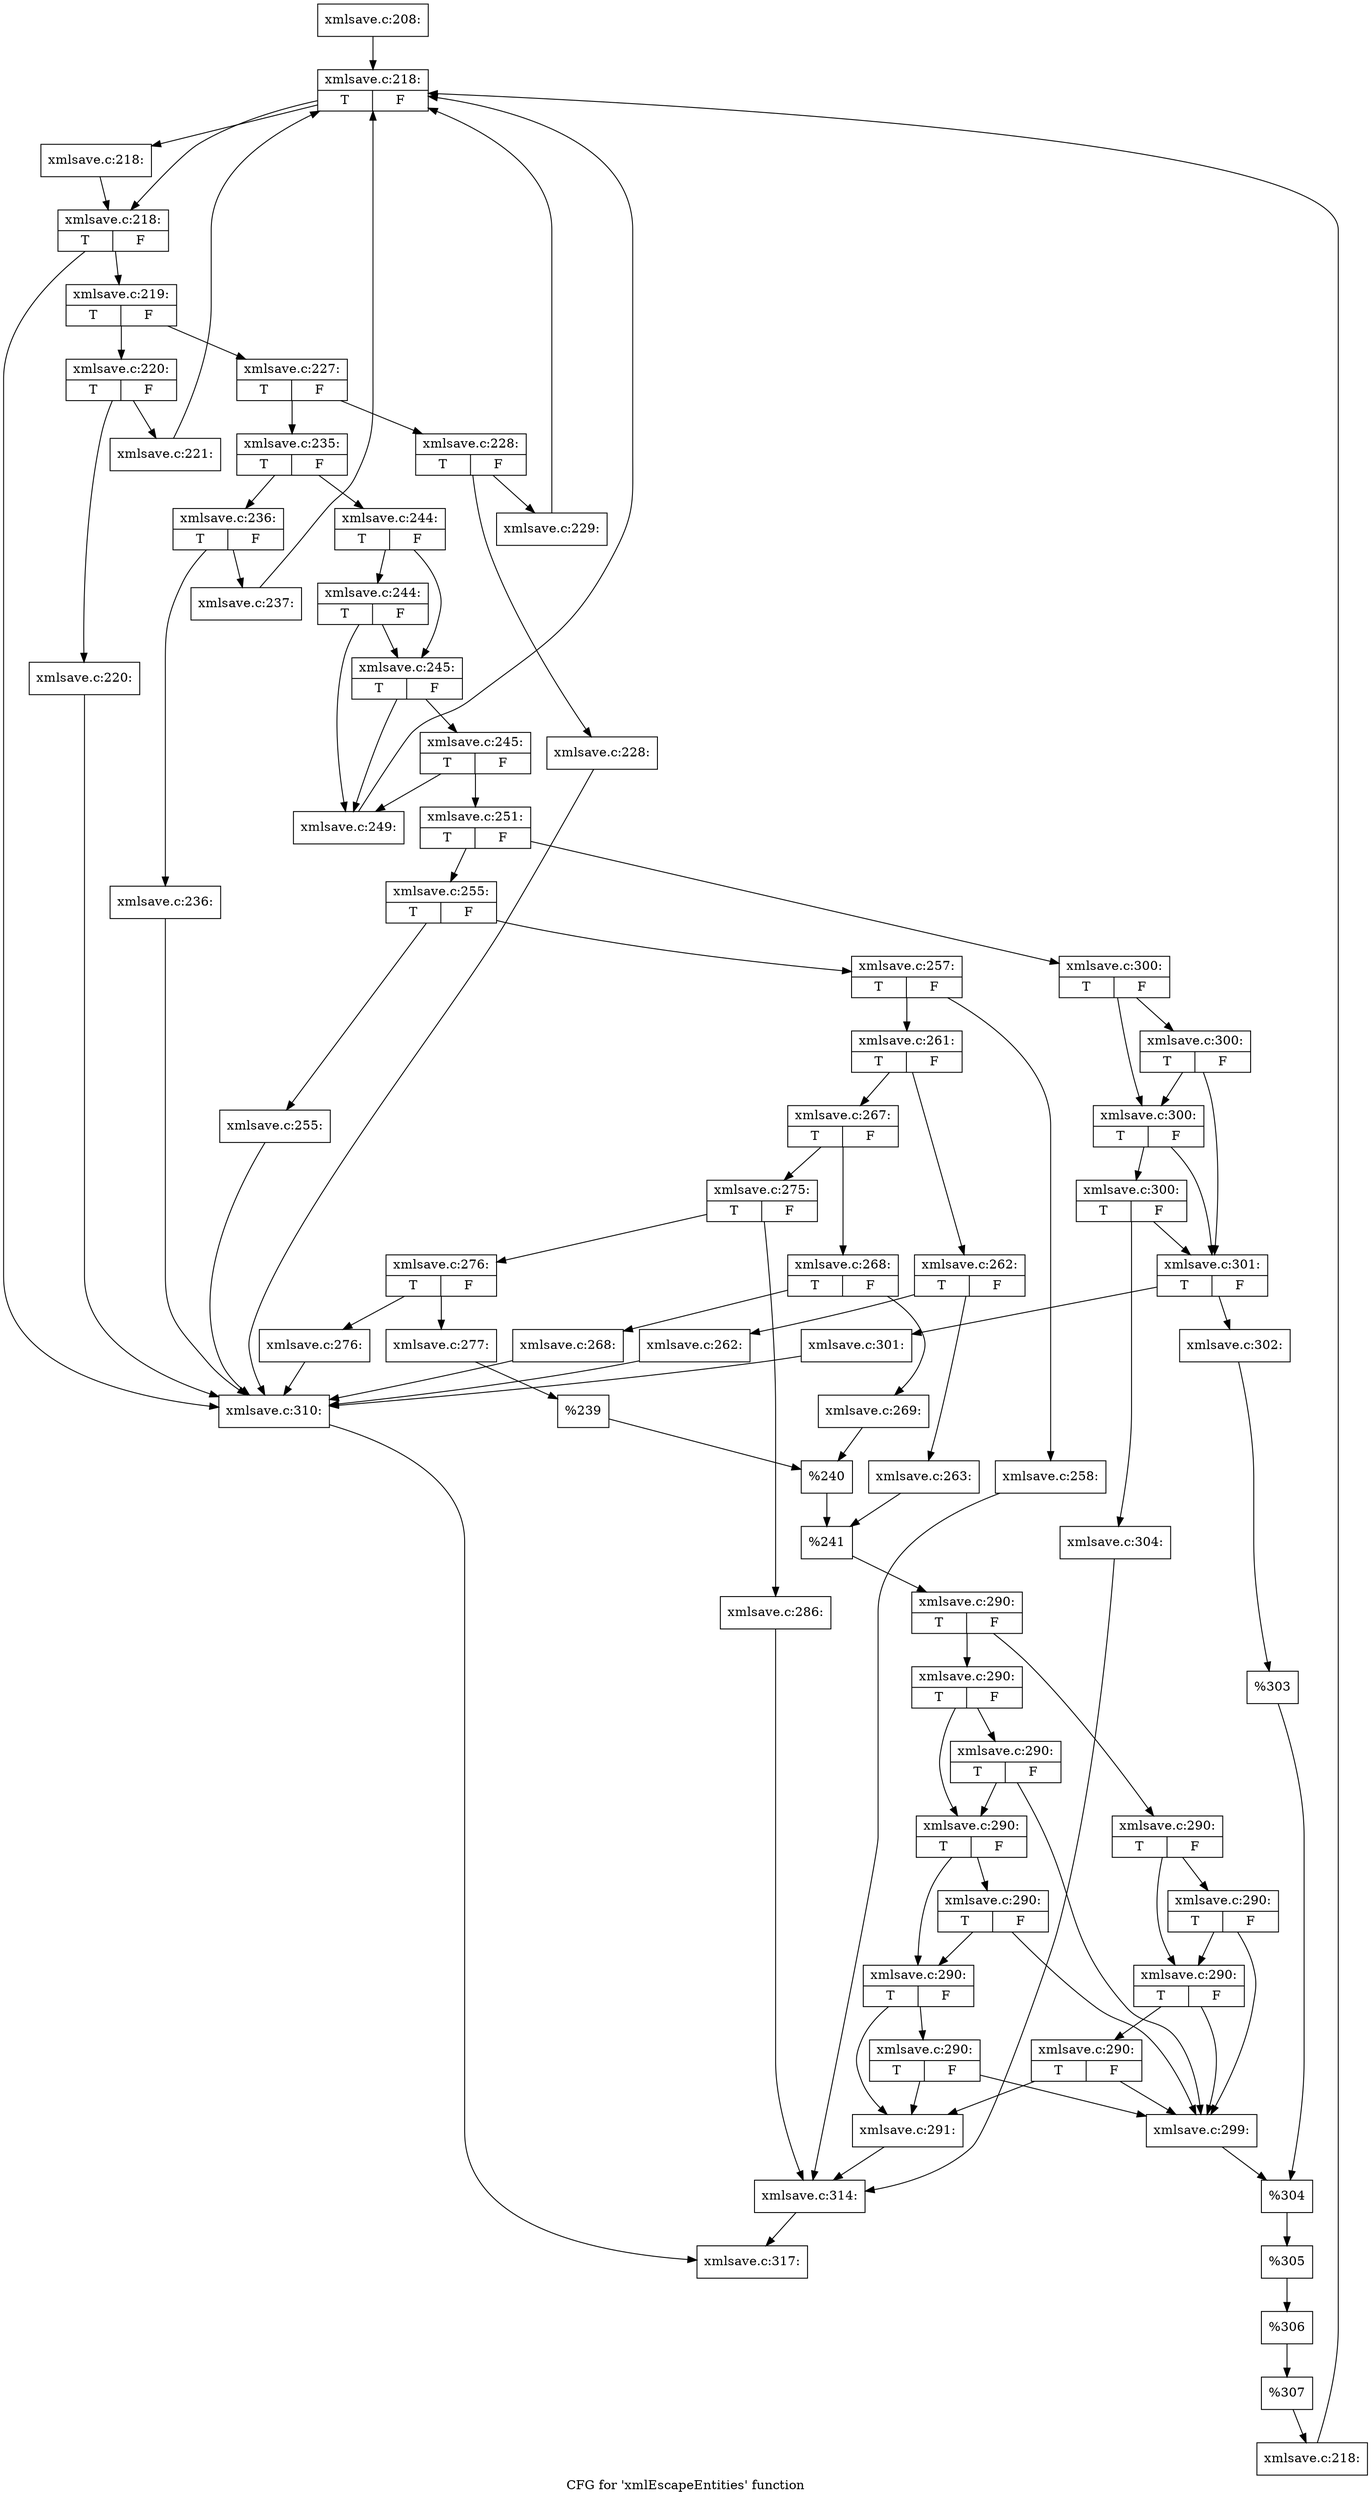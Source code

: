 digraph "CFG for 'xmlEscapeEntities' function" {
	label="CFG for 'xmlEscapeEntities' function";

	Node0x577df60 [shape=record,label="{xmlsave.c:208:}"];
	Node0x577df60 -> Node0x57e0c20;
	Node0x57e0c20 [shape=record,label="{xmlsave.c:218:|{<s0>T|<s1>F}}"];
	Node0x57e0c20 -> Node0x57e0f10;
	Node0x57e0c20 -> Node0x57e0ec0;
	Node0x57e0f10 [shape=record,label="{xmlsave.c:218:}"];
	Node0x57e0f10 -> Node0x57e0ec0;
	Node0x57e0ec0 [shape=record,label="{xmlsave.c:218:|{<s0>T|<s1>F}}"];
	Node0x57e0ec0 -> Node0x57e1430;
	Node0x57e0ec0 -> Node0x57e0e40;
	Node0x57e1430 [shape=record,label="{xmlsave.c:219:|{<s0>T|<s1>F}}"];
	Node0x57e1430 -> Node0x57e1620;
	Node0x57e1430 -> Node0x57e16c0;
	Node0x57e1620 [shape=record,label="{xmlsave.c:220:|{<s0>T|<s1>F}}"];
	Node0x57e1620 -> Node0x57e1b10;
	Node0x57e1620 -> Node0x57e1b60;
	Node0x57e1b10 [shape=record,label="{xmlsave.c:220:}"];
	Node0x57e1b10 -> Node0x57e0e40;
	Node0x57e1b60 [shape=record,label="{xmlsave.c:221:}"];
	Node0x57e1b60 -> Node0x57e0c20;
	Node0x57e16c0 [shape=record,label="{xmlsave.c:227:|{<s0>T|<s1>F}}"];
	Node0x57e16c0 -> Node0x57e30f0;
	Node0x57e16c0 -> Node0x57e3190;
	Node0x57e30f0 [shape=record,label="{xmlsave.c:228:|{<s0>T|<s1>F}}"];
	Node0x57e30f0 -> Node0x57e3640;
	Node0x57e30f0 -> Node0x57e3690;
	Node0x57e3640 [shape=record,label="{xmlsave.c:228:}"];
	Node0x57e3640 -> Node0x57e0e40;
	Node0x57e3690 [shape=record,label="{xmlsave.c:229:}"];
	Node0x57e3690 -> Node0x57e0c20;
	Node0x57e3190 [shape=record,label="{xmlsave.c:235:|{<s0>T|<s1>F}}"];
	Node0x57e3190 -> Node0x57e4aa0;
	Node0x57e3190 -> Node0x57e4b40;
	Node0x57e4aa0 [shape=record,label="{xmlsave.c:236:|{<s0>T|<s1>F}}"];
	Node0x57e4aa0 -> Node0x57e4ff0;
	Node0x57e4aa0 -> Node0x57e5040;
	Node0x57e4ff0 [shape=record,label="{xmlsave.c:236:}"];
	Node0x57e4ff0 -> Node0x57e0e40;
	Node0x57e5040 [shape=record,label="{xmlsave.c:237:}"];
	Node0x57e5040 -> Node0x57e0c20;
	Node0x57e4b40 [shape=record,label="{xmlsave.c:244:|{<s0>T|<s1>F}}"];
	Node0x57e4b40 -> Node0x57e6a60;
	Node0x57e4b40 -> Node0x57e69e0;
	Node0x57e6a60 [shape=record,label="{xmlsave.c:244:|{<s0>T|<s1>F}}"];
	Node0x57e6a60 -> Node0x57e6870;
	Node0x57e6a60 -> Node0x57e69e0;
	Node0x57e69e0 [shape=record,label="{xmlsave.c:245:|{<s0>T|<s1>F}}"];
	Node0x57e69e0 -> Node0x57e6870;
	Node0x57e69e0 -> Node0x57e6960;
	Node0x57e6960 [shape=record,label="{xmlsave.c:245:|{<s0>T|<s1>F}}"];
	Node0x57e6960 -> Node0x57e6870;
	Node0x57e6960 -> Node0x57e6910;
	Node0x57e6870 [shape=record,label="{xmlsave.c:249:}"];
	Node0x57e6870 -> Node0x57e0c20;
	Node0x57e6910 [shape=record,label="{xmlsave.c:251:|{<s0>T|<s1>F}}"];
	Node0x57e6910 -> Node0x57e7db0;
	Node0x57e6910 -> Node0x57e7e50;
	Node0x57e7db0 [shape=record,label="{xmlsave.c:255:|{<s0>T|<s1>F}}"];
	Node0x57e7db0 -> Node0x57e8300;
	Node0x57e7db0 -> Node0x57e8350;
	Node0x57e8300 [shape=record,label="{xmlsave.c:255:}"];
	Node0x57e8300 -> Node0x57e0e40;
	Node0x57e8350 [shape=record,label="{xmlsave.c:257:|{<s0>T|<s1>F}}"];
	Node0x57e8350 -> Node0x57e88e0;
	Node0x57e8350 -> Node0x57e8980;
	Node0x57e88e0 [shape=record,label="{xmlsave.c:258:}"];
	Node0x57e88e0 -> Node0x57e98c0;
	Node0x57e8980 [shape=record,label="{xmlsave.c:261:|{<s0>T|<s1>F}}"];
	Node0x57e8980 -> Node0x57e9a70;
	Node0x57e8980 -> Node0x57e9b10;
	Node0x57e9a70 [shape=record,label="{xmlsave.c:262:|{<s0>T|<s1>F}}"];
	Node0x57e9a70 -> Node0x57e9fc0;
	Node0x57e9a70 -> Node0x57ea010;
	Node0x57e9fc0 [shape=record,label="{xmlsave.c:262:}"];
	Node0x57e9fc0 -> Node0x57e0e40;
	Node0x57ea010 [shape=record,label="{xmlsave.c:263:}"];
	Node0x57ea010 -> Node0x57e9ac0;
	Node0x57e9b10 [shape=record,label="{xmlsave.c:267:|{<s0>T|<s1>F}}"];
	Node0x57e9b10 -> Node0x57eb2f0;
	Node0x57e9b10 -> Node0x57eb390;
	Node0x57eb2f0 [shape=record,label="{xmlsave.c:268:|{<s0>T|<s1>F}}"];
	Node0x57eb2f0 -> Node0x57eb840;
	Node0x57eb2f0 -> Node0x57eb890;
	Node0x57eb840 [shape=record,label="{xmlsave.c:268:}"];
	Node0x57eb840 -> Node0x57e0e40;
	Node0x57eb890 [shape=record,label="{xmlsave.c:269:}"];
	Node0x57eb890 -> Node0x57eb340;
	Node0x57eb390 [shape=record,label="{xmlsave.c:275:|{<s0>T|<s1>F}}"];
	Node0x57eb390 -> Node0x57ed240;
	Node0x57eb390 -> Node0x57ed2e0;
	Node0x57ed240 [shape=record,label="{xmlsave.c:276:|{<s0>T|<s1>F}}"];
	Node0x57ed240 -> Node0x57ed790;
	Node0x57ed240 -> Node0x57ed7e0;
	Node0x57ed790 [shape=record,label="{xmlsave.c:276:}"];
	Node0x57ed790 -> Node0x57e0e40;
	Node0x57ed7e0 [shape=record,label="{xmlsave.c:277:}"];
	Node0x57ed7e0 -> Node0x57ed290;
	Node0x57ed2e0 [shape=record,label="{xmlsave.c:286:}"];
	Node0x57ed2e0 -> Node0x57e98c0;
	Node0x57ed290 [shape=record,label="{%239}"];
	Node0x57ed290 -> Node0x57eb340;
	Node0x57eb340 [shape=record,label="{%240}"];
	Node0x57eb340 -> Node0x57e9ac0;
	Node0x57e9ac0 [shape=record,label="{%241}"];
	Node0x57e9ac0 -> Node0x57e8930;
	Node0x57e8930 [shape=record,label="{xmlsave.c:290:|{<s0>T|<s1>F}}"];
	Node0x57e8930 -> Node0x57eff90;
	Node0x57e8930 -> Node0x57effe0;
	Node0x57eff90 [shape=record,label="{xmlsave.c:290:|{<s0>T|<s1>F}}"];
	Node0x57eff90 -> Node0x57f02d0;
	Node0x57eff90 -> Node0x57f0280;
	Node0x57f02d0 [shape=record,label="{xmlsave.c:290:|{<s0>T|<s1>F}}"];
	Node0x57f02d0 -> Node0x57eff40;
	Node0x57f02d0 -> Node0x57f0280;
	Node0x57f0280 [shape=record,label="{xmlsave.c:290:|{<s0>T|<s1>F}}"];
	Node0x57f0280 -> Node0x57eff40;
	Node0x57f0280 -> Node0x57f0230;
	Node0x57f0230 [shape=record,label="{xmlsave.c:290:|{<s0>T|<s1>F}}"];
	Node0x57f0230 -> Node0x57eff40;
	Node0x57f0230 -> Node0x57efef0;
	Node0x57effe0 [shape=record,label="{xmlsave.c:290:|{<s0>T|<s1>F}}"];
	Node0x57effe0 -> Node0x57f0980;
	Node0x57effe0 -> Node0x57f0930;
	Node0x57f0980 [shape=record,label="{xmlsave.c:290:|{<s0>T|<s1>F}}"];
	Node0x57f0980 -> Node0x57eff40;
	Node0x57f0980 -> Node0x57f0930;
	Node0x57f0930 [shape=record,label="{xmlsave.c:290:|{<s0>T|<s1>F}}"];
	Node0x57f0930 -> Node0x57f0cb0;
	Node0x57f0930 -> Node0x57f08e0;
	Node0x57f0cb0 [shape=record,label="{xmlsave.c:290:|{<s0>T|<s1>F}}"];
	Node0x57f0cb0 -> Node0x57eff40;
	Node0x57f0cb0 -> Node0x57f08e0;
	Node0x57f08e0 [shape=record,label="{xmlsave.c:290:|{<s0>T|<s1>F}}"];
	Node0x57f08e0 -> Node0x57f0fe0;
	Node0x57f08e0 -> Node0x57efef0;
	Node0x57f0fe0 [shape=record,label="{xmlsave.c:290:|{<s0>T|<s1>F}}"];
	Node0x57f0fe0 -> Node0x57eff40;
	Node0x57f0fe0 -> Node0x57efef0;
	Node0x57efef0 [shape=record,label="{xmlsave.c:291:}"];
	Node0x57efef0 -> Node0x57e98c0;
	Node0x57eff40 [shape=record,label="{xmlsave.c:299:}"];
	Node0x57eff40 -> Node0x57e7e00;
	Node0x57e7e50 [shape=record,label="{xmlsave.c:300:|{<s0>T|<s1>F}}"];
	Node0x57e7e50 -> Node0x57f1d80;
	Node0x57e7e50 -> Node0x57f1d30;
	Node0x57f1d80 [shape=record,label="{xmlsave.c:300:|{<s0>T|<s1>F}}"];
	Node0x57f1d80 -> Node0x57f1bc0;
	Node0x57f1d80 -> Node0x57f1d30;
	Node0x57f1d30 [shape=record,label="{xmlsave.c:300:|{<s0>T|<s1>F}}"];
	Node0x57f1d30 -> Node0x57f1bc0;
	Node0x57f1d30 -> Node0x57f1cb0;
	Node0x57f1cb0 [shape=record,label="{xmlsave.c:300:|{<s0>T|<s1>F}}"];
	Node0x57f1cb0 -> Node0x57f1bc0;
	Node0x57f1cb0 -> Node0x57f1c60;
	Node0x57f1bc0 [shape=record,label="{xmlsave.c:301:|{<s0>T|<s1>F}}"];
	Node0x57f1bc0 -> Node0x57f2800;
	Node0x57f1bc0 -> Node0x57f2850;
	Node0x57f2800 [shape=record,label="{xmlsave.c:301:}"];
	Node0x57f2800 -> Node0x57e0e40;
	Node0x57f2850 [shape=record,label="{xmlsave.c:302:}"];
	Node0x57f2850 -> Node0x57f1c10;
	Node0x57f1c60 [shape=record,label="{xmlsave.c:304:}"];
	Node0x57f1c60 -> Node0x57e98c0;
	Node0x57f1c10 [shape=record,label="{%303}"];
	Node0x57f1c10 -> Node0x57e7e00;
	Node0x57e7e00 [shape=record,label="{%304}"];
	Node0x57e7e00 -> Node0x57e68c0;
	Node0x57e68c0 [shape=record,label="{%305}"];
	Node0x57e68c0 -> Node0x57e4af0;
	Node0x57e4af0 [shape=record,label="{%306}"];
	Node0x57e4af0 -> Node0x57e3140;
	Node0x57e3140 [shape=record,label="{%307}"];
	Node0x57e3140 -> Node0x57e1670;
	Node0x57e1670 [shape=record,label="{xmlsave.c:218:}"];
	Node0x57e1670 -> Node0x57e0c20;
	Node0x57e0e40 [shape=record,label="{xmlsave.c:310:}"];
	Node0x57e0e40 -> Node0x577e210;
	Node0x57e98c0 [shape=record,label="{xmlsave.c:314:}"];
	Node0x57e98c0 -> Node0x577e210;
	Node0x577e210 [shape=record,label="{xmlsave.c:317:}"];
}
